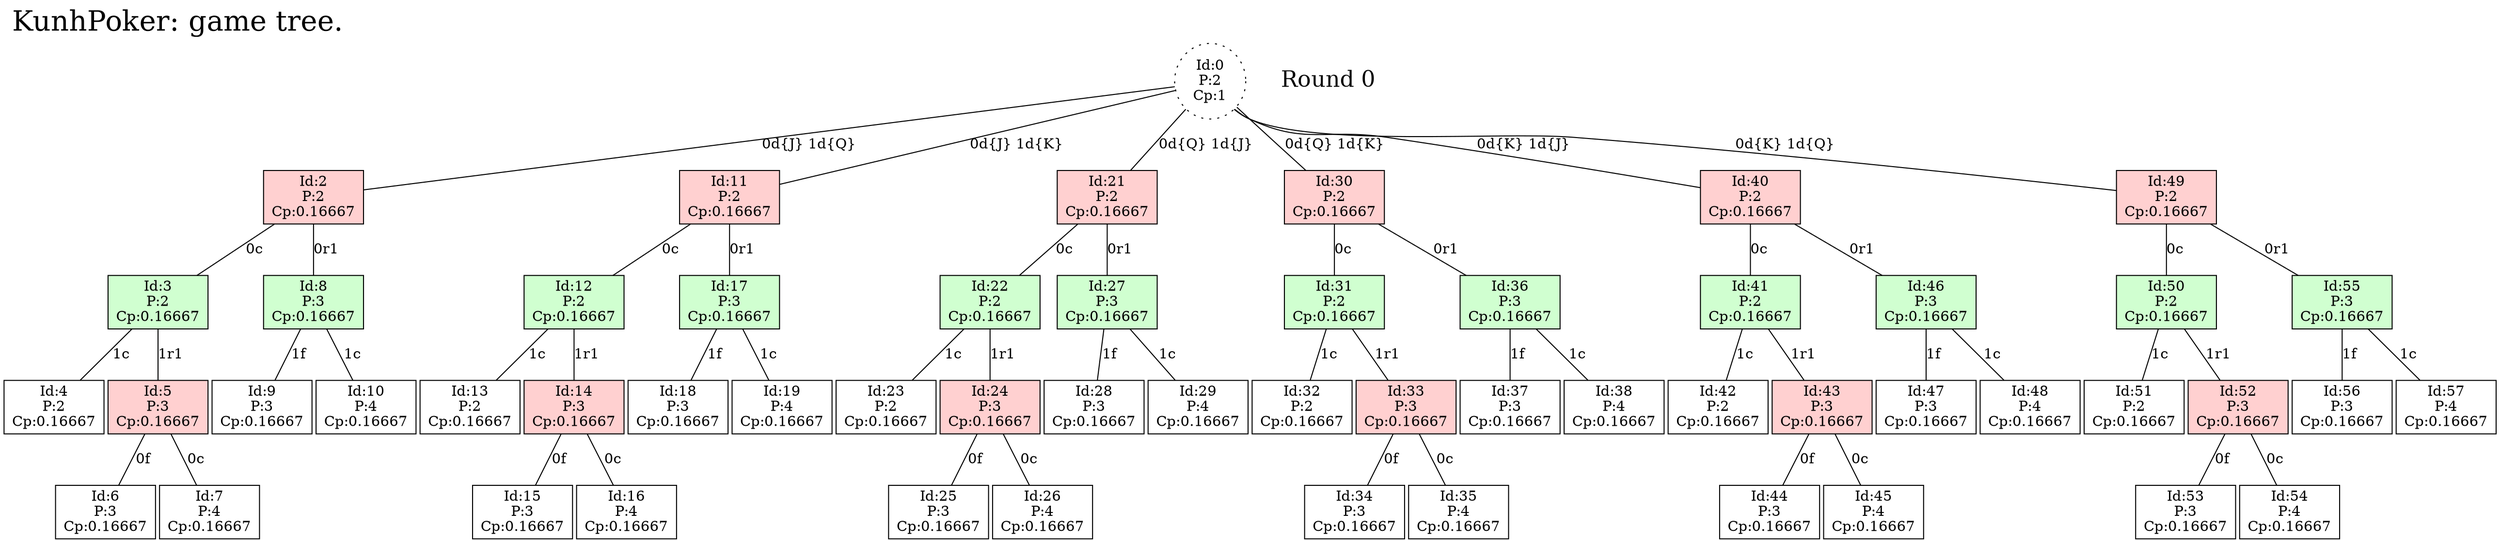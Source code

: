 digraph G {
graph [labeljust="l" labelloc="t" fontsize="28" nodesep="0.05" label="KunhPoker: game tree." ];
node[];
edge[arrowhead="none" ];
"n4"[label="Id:4\nP:2\nCp:0.16667" fillcolor="#FFFFFF" style="filled" shape="box" ];
"n3" -> "n4"[label="1c" ];
"n6"[label="Id:6\nP:3\nCp:0.16667" fillcolor="#FFFFFF" style="filled" shape="box" ];
"n5" -> "n6"[label="0f" ];
"n7"[label="Id:7\nP:4\nCp:0.16667" fillcolor="#FFFFFF" style="filled" shape="box" ];
"n5" -> "n7"[label="0c" ];
"n5"[label="Id:5\nP:3\nCp:0.16667" fillcolor="#FFD0D0" style="filled" shape="box" ];
"n3" -> "n5"[label="1r1" ];
"n3"[label="Id:3\nP:2\nCp:0.16667" fillcolor="#D0FFD0" style="filled" shape="box" ];
"n2" -> "n3"[label="0c" ];
"n9"[label="Id:9\nP:3\nCp:0.16667" fillcolor="#FFFFFF" style="filled" shape="box" ];
"n8" -> "n9"[label="1f" ];
"n10"[label="Id:10\nP:4\nCp:0.16667" fillcolor="#FFFFFF" style="filled" shape="box" ];
"n8" -> "n10"[label="1c" ];
"n8"[label="Id:8\nP:3\nCp:0.16667" fillcolor="#D0FFD0" style="filled" shape="box" ];
"n2" -> "n8"[label="0r1" ];
"n2"[label="Id:2\nP:2\nCp:0.16667" fillcolor="#FFD0D0" style="filled" shape="box" ];
"n0" -> "n2"[label="0d{J} 1d{Q}" ];
"n13"[label="Id:13\nP:2\nCp:0.16667" fillcolor="#FFFFFF" style="filled" shape="box" ];
"n12" -> "n13"[label="1c" ];
"n15"[label="Id:15\nP:3\nCp:0.16667" fillcolor="#FFFFFF" style="filled" shape="box" ];
"n14" -> "n15"[label="0f" ];
"n16"[label="Id:16\nP:4\nCp:0.16667" fillcolor="#FFFFFF" style="filled" shape="box" ];
"n14" -> "n16"[label="0c" ];
"n14"[label="Id:14\nP:3\nCp:0.16667" fillcolor="#FFD0D0" style="filled" shape="box" ];
"n12" -> "n14"[label="1r1" ];
"n12"[label="Id:12\nP:2\nCp:0.16667" fillcolor="#D0FFD0" style="filled" shape="box" ];
"n11" -> "n12"[label="0c" ];
"n18"[label="Id:18\nP:3\nCp:0.16667" fillcolor="#FFFFFF" style="filled" shape="box" ];
"n17" -> "n18"[label="1f" ];
"n19"[label="Id:19\nP:4\nCp:0.16667" fillcolor="#FFFFFF" style="filled" shape="box" ];
"n17" -> "n19"[label="1c" ];
"n17"[label="Id:17\nP:3\nCp:0.16667" fillcolor="#D0FFD0" style="filled" shape="box" ];
"n11" -> "n17"[label="0r1" ];
"n11"[label="Id:11\nP:2\nCp:0.16667" fillcolor="#FFD0D0" style="filled" shape="box" ];
"n0" -> "n11"[label="0d{J} 1d{K}" ];
"n23"[label="Id:23\nP:2\nCp:0.16667" fillcolor="#FFFFFF" style="filled" shape="box" ];
"n22" -> "n23"[label="1c" ];
"n25"[label="Id:25\nP:3\nCp:0.16667" fillcolor="#FFFFFF" style="filled" shape="box" ];
"n24" -> "n25"[label="0f" ];
"n26"[label="Id:26\nP:4\nCp:0.16667" fillcolor="#FFFFFF" style="filled" shape="box" ];
"n24" -> "n26"[label="0c" ];
"n24"[label="Id:24\nP:3\nCp:0.16667" fillcolor="#FFD0D0" style="filled" shape="box" ];
"n22" -> "n24"[label="1r1" ];
"n22"[label="Id:22\nP:2\nCp:0.16667" fillcolor="#D0FFD0" style="filled" shape="box" ];
"n21" -> "n22"[label="0c" ];
"n28"[label="Id:28\nP:3\nCp:0.16667" fillcolor="#FFFFFF" style="filled" shape="box" ];
"n27" -> "n28"[label="1f" ];
"n29"[label="Id:29\nP:4\nCp:0.16667" fillcolor="#FFFFFF" style="filled" shape="box" ];
"n27" -> "n29"[label="1c" ];
"n27"[label="Id:27\nP:3\nCp:0.16667" fillcolor="#D0FFD0" style="filled" shape="box" ];
"n21" -> "n27"[label="0r1" ];
"n21"[label="Id:21\nP:2\nCp:0.16667" fillcolor="#FFD0D0" style="filled" shape="box" ];
"n0" -> "n21"[label="0d{Q} 1d{J}" ];
"n32"[label="Id:32\nP:2\nCp:0.16667" fillcolor="#FFFFFF" style="filled" shape="box" ];
"n31" -> "n32"[label="1c" ];
"n34"[label="Id:34\nP:3\nCp:0.16667" fillcolor="#FFFFFF" style="filled" shape="box" ];
"n33" -> "n34"[label="0f" ];
"n35"[label="Id:35\nP:4\nCp:0.16667" fillcolor="#FFFFFF" style="filled" shape="box" ];
"n33" -> "n35"[label="0c" ];
"n33"[label="Id:33\nP:3\nCp:0.16667" fillcolor="#FFD0D0" style="filled" shape="box" ];
"n31" -> "n33"[label="1r1" ];
"n31"[label="Id:31\nP:2\nCp:0.16667" fillcolor="#D0FFD0" style="filled" shape="box" ];
"n30" -> "n31"[label="0c" ];
"n37"[label="Id:37\nP:3\nCp:0.16667" fillcolor="#FFFFFF" style="filled" shape="box" ];
"n36" -> "n37"[label="1f" ];
"n38"[label="Id:38\nP:4\nCp:0.16667" fillcolor="#FFFFFF" style="filled" shape="box" ];
"n36" -> "n38"[label="1c" ];
"n36"[label="Id:36\nP:3\nCp:0.16667" fillcolor="#D0FFD0" style="filled" shape="box" ];
"n30" -> "n36"[label="0r1" ];
"n30"[label="Id:30\nP:2\nCp:0.16667" fillcolor="#FFD0D0" style="filled" shape="box" ];
"n0" -> "n30"[label="0d{Q} 1d{K}" ];
"n42"[label="Id:42\nP:2\nCp:0.16667" fillcolor="#FFFFFF" style="filled" shape="box" ];
"n41" -> "n42"[label="1c" ];
"n44"[label="Id:44\nP:3\nCp:0.16667" fillcolor="#FFFFFF" style="filled" shape="box" ];
"n43" -> "n44"[label="0f" ];
"n45"[label="Id:45\nP:4\nCp:0.16667" fillcolor="#FFFFFF" style="filled" shape="box" ];
"n43" -> "n45"[label="0c" ];
"n43"[label="Id:43\nP:3\nCp:0.16667" fillcolor="#FFD0D0" style="filled" shape="box" ];
"n41" -> "n43"[label="1r1" ];
"n41"[label="Id:41\nP:2\nCp:0.16667" fillcolor="#D0FFD0" style="filled" shape="box" ];
"n40" -> "n41"[label="0c" ];
"n47"[label="Id:47\nP:3\nCp:0.16667" fillcolor="#FFFFFF" style="filled" shape="box" ];
"n46" -> "n47"[label="1f" ];
"n48"[label="Id:48\nP:4\nCp:0.16667" fillcolor="#FFFFFF" style="filled" shape="box" ];
"n46" -> "n48"[label="1c" ];
"n46"[label="Id:46\nP:3\nCp:0.16667" fillcolor="#D0FFD0" style="filled" shape="box" ];
"n40" -> "n46"[label="0r1" ];
"n40"[label="Id:40\nP:2\nCp:0.16667" fillcolor="#FFD0D0" style="filled" shape="box" ];
"n0" -> "n40"[label="0d{K} 1d{J}" ];
"n51"[label="Id:51\nP:2\nCp:0.16667" fillcolor="#FFFFFF" style="filled" shape="box" ];
"n50" -> "n51"[label="1c" ];
"n53"[label="Id:53\nP:3\nCp:0.16667" fillcolor="#FFFFFF" style="filled" shape="box" ];
"n52" -> "n53"[label="0f" ];
"n54"[label="Id:54\nP:4\nCp:0.16667" fillcolor="#FFFFFF" style="filled" shape="box" ];
"n52" -> "n54"[label="0c" ];
"n52"[label="Id:52\nP:3\nCp:0.16667" fillcolor="#FFD0D0" style="filled" shape="box" ];
"n50" -> "n52"[label="1r1" ];
"n50"[label="Id:50\nP:2\nCp:0.16667" fillcolor="#D0FFD0" style="filled" shape="box" ];
"n49" -> "n50"[label="0c" ];
"n56"[label="Id:56\nP:3\nCp:0.16667" fillcolor="#FFFFFF" style="filled" shape="box" ];
"n55" -> "n56"[label="1f" ];
"n57"[label="Id:57\nP:4\nCp:0.16667" fillcolor="#FFFFFF" style="filled" shape="box" ];
"n55" -> "n57"[label="1c" ];
"n55"[label="Id:55\nP:3\nCp:0.16667" fillcolor="#D0FFD0" style="filled" shape="box" ];
"n49" -> "n55"[label="0r1" ];
"n49"[label="Id:49\nP:2\nCp:0.16667" fillcolor="#FFD0D0" style="filled" shape="box" ];
"n0" -> "n49"[label="0d{K} 1d{Q}" ];
{rank=same; round0;
"n0"[label="Id:0\nP:2\nCp:1" fillcolor="#FFFFFF" style="filled, dotted" shape="ellipse" ];
}
{
"round0"[fontsize="22" style="bold" peripheries="0" label="Round 0" ];
}
}
